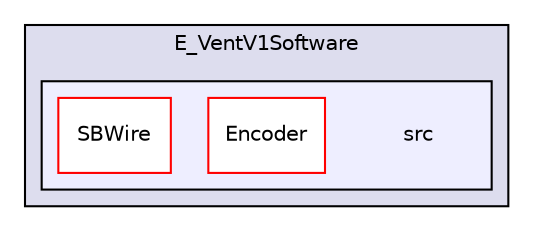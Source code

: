 digraph "C:/Users/ColinHill/Documents/GitHub/Calgary_E_Vent/Source/E_VentV1Software/src" {
  compound=true
  node [ fontsize="10", fontname="Helvetica"];
  edge [ labelfontsize="10", labelfontname="Helvetica"];
  subgraph clusterdir_7980ab76a71c14f05126a8a4dfd1e8eb {
    graph [ bgcolor="#ddddee", pencolor="black", label="E_VentV1Software" fontname="Helvetica", fontsize="10", URL="dir_7980ab76a71c14f05126a8a4dfd1e8eb.html"]
  subgraph clusterdir_9c6aa3cc9a9d480c1f6e3c8ab70fac6a {
    graph [ bgcolor="#eeeeff", pencolor="black", label="" URL="dir_9c6aa3cc9a9d480c1f6e3c8ab70fac6a.html"];
    dir_9c6aa3cc9a9d480c1f6e3c8ab70fac6a [shape=plaintext label="src"];
    dir_d79ad8baab9e98e5460075e88ce41fa5 [shape=box label="Encoder" color="red" fillcolor="white" style="filled" URL="dir_d79ad8baab9e98e5460075e88ce41fa5.html"];
    dir_d1c5927461c1ec18f8f344151d1ae850 [shape=box label="SBWire" color="red" fillcolor="white" style="filled" URL="dir_d1c5927461c1ec18f8f344151d1ae850.html"];
  }
  }
}
